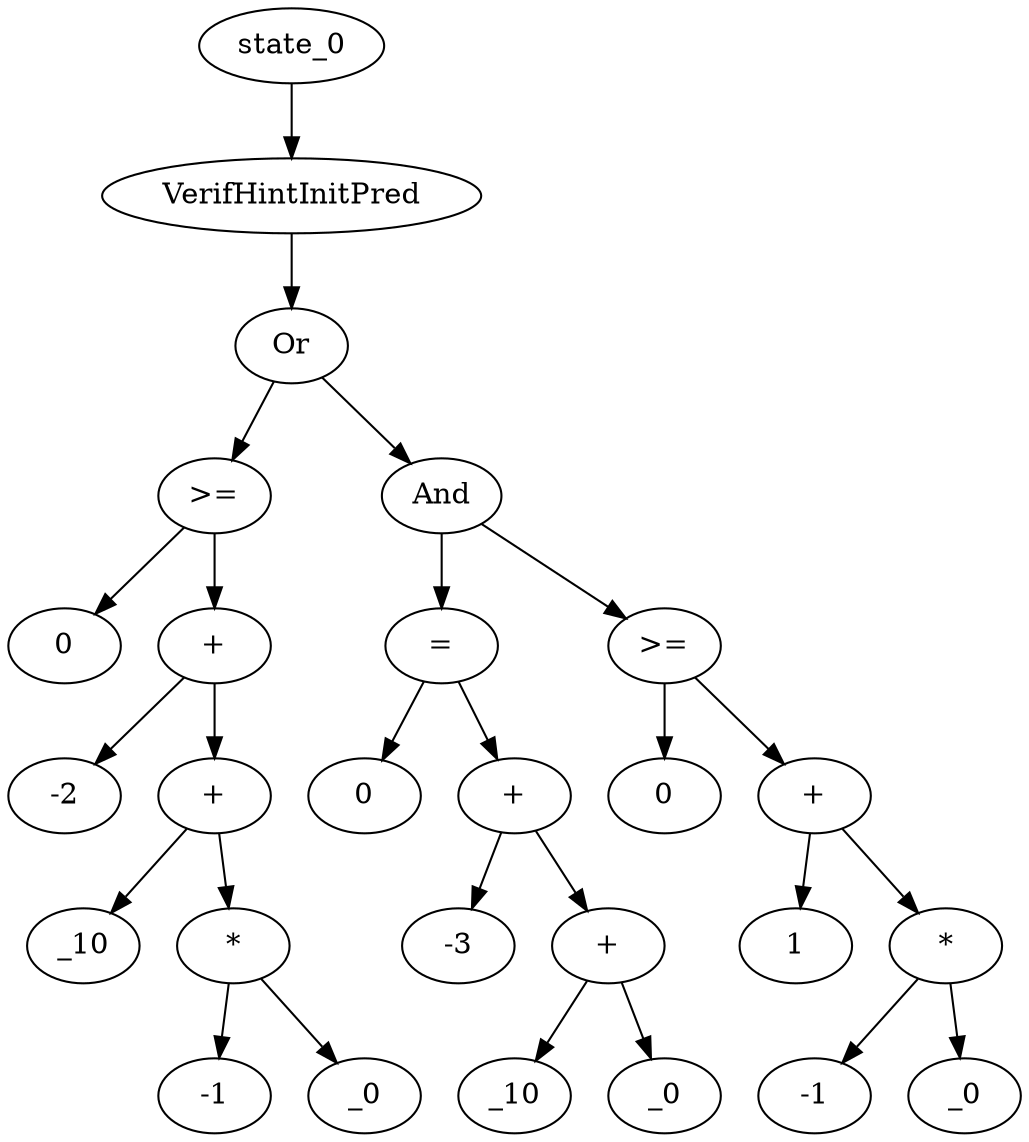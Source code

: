 digraph dag {
0 [label="state_0"];
1 [label="VerifHintInitPred"];
2 [label="Or"];
3 [label=">="];
4 [label="0"];
5 [label="+"];
6 [label="-2"];
7 [label="+"];
8 [label="_10"];
9 [label="*"];
10 [label="-1"];
11 [label="_0"];
12 [label="And"];
13 [label="="];
14 [label="0"];
15 [label="+"];
16 [label="-3"];
17 [label="+"];
18 [label="_10"];
19 [label="_0"];
20 [label=">="];
21 [label="0"];
22 [label="+"];
23 [label="1"];
24 [label="*"];
25 [label="-1"];
26 [label="_0"];
"0" -> "1"[label=""]
"1" -> "2"[label=""]
"2" -> "3"[label=""]
"2" -> "12"[label=""]
"3" -> "5"[label=""]
"3" -> "4"[label=""]
"5" -> "7"[label=""]
"5" -> "6"[label=""]
"7" -> "9"[label=""]
"7" -> "8"[label=""]
"9" -> "11"[label=""]
"9" -> "10"[label=""]
"12" -> "13"[label=""]
"12" -> "20"[label=""]
"13" -> "15"[label=""]
"13" -> "14"[label=""]
"15" -> "17"[label=""]
"15" -> "16"[label=""]
"17" -> "19"[label=""]
"17" -> "18"[label=""]
"20" -> "22"[label=""]
"20" -> "21"[label=""]
"22" -> "24"[label=""]
"22" -> "23"[label=""]
"24" -> "26"[label=""]
"24" -> "25"[label=""]
}

